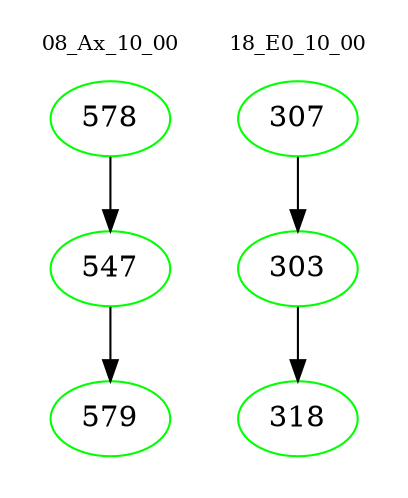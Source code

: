 digraph{
subgraph cluster_0 {
color = white
label = "08_Ax_10_00";
fontsize=10;
T0_578 [label="578", color="green"]
T0_578 -> T0_547 [color="black"]
T0_547 [label="547", color="green"]
T0_547 -> T0_579 [color="black"]
T0_579 [label="579", color="green"]
}
subgraph cluster_1 {
color = white
label = "18_E0_10_00";
fontsize=10;
T1_307 [label="307", color="green"]
T1_307 -> T1_303 [color="black"]
T1_303 [label="303", color="green"]
T1_303 -> T1_318 [color="black"]
T1_318 [label="318", color="green"]
}
}

